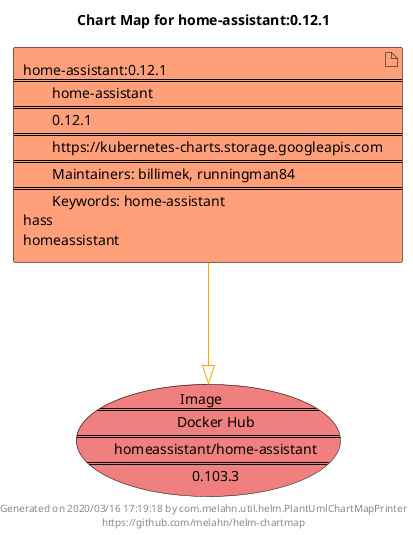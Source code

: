 @startuml
skinparam linetype ortho
skinparam backgroundColor white
skinparam usecaseBorderColor black
skinparam usecaseArrowColor LightSlateGray
skinparam artifactBorderColor black
skinparam artifactArrowColor LightSlateGray

title Chart Map for home-assistant:0.12.1

'There is one referenced Helm Chart
artifact "home-assistant:0.12.1\n====\n\thome-assistant\n====\n\t0.12.1\n====\n\thttps://kubernetes-charts.storage.googleapis.com\n====\n\tMaintainers: billimek, runningman84\n====\n\tKeywords: home-assistant\nhass\nhomeassistant" as home_assistant_0_12_1 #LightSalmon

'There is one referenced Docker Image
usecase "Image\n====\n\tDocker Hub\n====\n\thomeassistant/home-assistant\n====\n\t0.103.3" as homeassistant_home_assistant_0_103_3 #LightCoral

'Chart Dependencies
home_assistant_0_12_1--[#orange]-|>homeassistant_home_assistant_0_103_3

center footer Generated on 2020/03/16 17:19:18 by com.melahn.util.helm.PlantUmlChartMapPrinter\nhttps://github.com/melahn/helm-chartmap
@enduml
